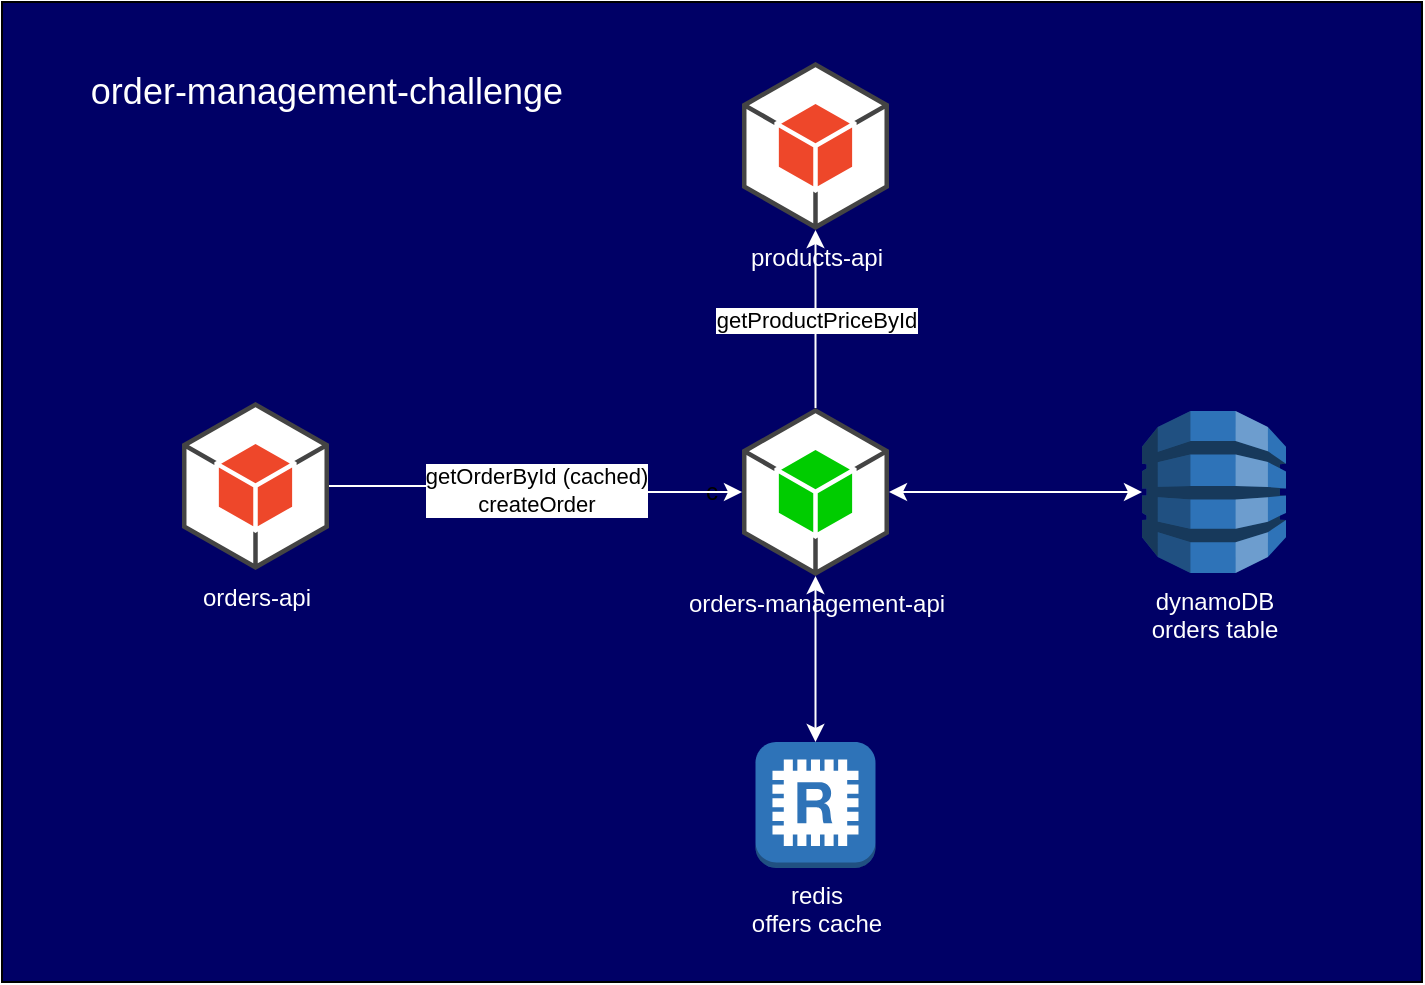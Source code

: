 <mxfile version="24.8.4">
  <diagram name="Página-1" id="thfVGNfcetq1ANdHKdvp">
    <mxGraphModel dx="1434" dy="794" grid="1" gridSize="10" guides="1" tooltips="1" connect="1" arrows="1" fold="1" page="1" pageScale="1" pageWidth="827" pageHeight="1169" math="0" shadow="0">
      <root>
        <mxCell id="0" />
        <mxCell id="1" parent="0" />
        <mxCell id="IKrRBmfiy75GYIZu_ny7-1" value="c" style="rounded=0;whiteSpace=wrap;html=1;fillColor=#000066;" vertex="1" parent="1">
          <mxGeometry x="100" y="110" width="710" height="490" as="geometry" />
        </mxCell>
        <mxCell id="IKrRBmfiy75GYIZu_ny7-18" value="getProductPriceById" style="edgeStyle=orthogonalEdgeStyle;rounded=0;orthogonalLoop=1;jettySize=auto;html=1;fillColor=#FFFFFF;strokeColor=#FFFFFF;" edge="1" parent="1" source="IKrRBmfiy75GYIZu_ny7-2" target="IKrRBmfiy75GYIZu_ny7-14">
          <mxGeometry relative="1" as="geometry" />
        </mxCell>
        <mxCell id="IKrRBmfiy75GYIZu_ny7-2" value="&lt;font color=&quot;#ffffff&quot;&gt;orders-management-api&lt;/font&gt;" style="outlineConnect=0;dashed=0;verticalLabelPosition=bottom;verticalAlign=top;align=center;html=1;shape=mxgraph.aws3.android;fillColor=#00CC00;gradientColor=none;strokeColor=#FFFFFF;" vertex="1" parent="1">
          <mxGeometry x="470" y="313" width="73.5" height="84" as="geometry" />
        </mxCell>
        <mxCell id="IKrRBmfiy75GYIZu_ny7-3" value="&lt;font color=&quot;#ffffff&quot;&gt;dynamoDB&lt;br&gt;orders table&lt;/font&gt;" style="outlineConnect=0;dashed=0;verticalLabelPosition=bottom;verticalAlign=top;align=center;html=1;shape=mxgraph.aws3.dynamo_db;fillColor=#2E73B8;gradientColor=none;" vertex="1" parent="1">
          <mxGeometry x="670" y="314.5" width="72" height="81" as="geometry" />
        </mxCell>
        <mxCell id="IKrRBmfiy75GYIZu_ny7-5" value="&lt;font color=&quot;#ffffff&quot;&gt;redis&lt;/font&gt;&lt;div&gt;&lt;font color=&quot;#ffffff&quot;&gt;offers cache&lt;/font&gt;&lt;/div&gt;" style="outlineConnect=0;dashed=0;verticalLabelPosition=bottom;verticalAlign=top;align=center;html=1;shape=mxgraph.aws3.redis;fillColor=#2E73B8;gradientColor=none;" vertex="1" parent="1">
          <mxGeometry x="476.75" y="480" width="60" height="63" as="geometry" />
        </mxCell>
        <mxCell id="IKrRBmfiy75GYIZu_ny7-14" value="&lt;font color=&quot;#ffffff&quot;&gt;products-api&lt;/font&gt;" style="outlineConnect=0;dashed=0;verticalLabelPosition=bottom;verticalAlign=top;align=center;html=1;shape=mxgraph.aws3.android;fillColor=#EE472A;gradientColor=none;" vertex="1" parent="1">
          <mxGeometry x="470" y="140" width="73.5" height="84" as="geometry" />
        </mxCell>
        <mxCell id="IKrRBmfiy75GYIZu_ny7-16" value="getOrderById (cached)&lt;div&gt;createOrder&lt;/div&gt;" style="edgeStyle=orthogonalEdgeStyle;rounded=0;orthogonalLoop=1;jettySize=auto;html=1;fillColor=#FFFFFF;strokeColor=#FFFFFF;" edge="1" parent="1" source="IKrRBmfiy75GYIZu_ny7-15" target="IKrRBmfiy75GYIZu_ny7-2">
          <mxGeometry relative="1" as="geometry" />
        </mxCell>
        <mxCell id="IKrRBmfiy75GYIZu_ny7-15" value="&lt;font color=&quot;#ffffff&quot;&gt;orders-api&lt;/font&gt;" style="outlineConnect=0;dashed=0;verticalLabelPosition=bottom;verticalAlign=top;align=center;html=1;shape=mxgraph.aws3.android;fillColor=#EE472A;gradientColor=none;" vertex="1" parent="1">
          <mxGeometry x="190" y="310" width="73.5" height="84" as="geometry" />
        </mxCell>
        <mxCell id="IKrRBmfiy75GYIZu_ny7-20" value="&lt;font color=&quot;#ffffff&quot; style=&quot;font-size: 18px;&quot;&gt;order-management-challenge&lt;/font&gt;" style="text;html=1;align=center;verticalAlign=middle;whiteSpace=wrap;rounded=0;" vertex="1" parent="1">
          <mxGeometry x="133.5" y="140" width="256.5" height="30" as="geometry" />
        </mxCell>
        <mxCell id="IKrRBmfiy75GYIZu_ny7-21" value="" style="endArrow=classic;startArrow=classic;html=1;rounded=0;strokeColor=#FFFFFF;entryX=0.5;entryY=1;entryDx=0;entryDy=0;entryPerimeter=0;" edge="1" parent="1" source="IKrRBmfiy75GYIZu_ny7-5" target="IKrRBmfiy75GYIZu_ny7-2">
          <mxGeometry width="50" height="50" relative="1" as="geometry">
            <mxPoint x="390" y="430" as="sourcePoint" />
            <mxPoint x="440" y="380" as="targetPoint" />
          </mxGeometry>
        </mxCell>
        <mxCell id="IKrRBmfiy75GYIZu_ny7-23" value="" style="endArrow=classic;startArrow=classic;html=1;rounded=0;strokeColor=#FFFFFF;exitX=1;exitY=0.5;exitDx=0;exitDy=0;exitPerimeter=0;" edge="1" parent="1" source="IKrRBmfiy75GYIZu_ny7-2" target="IKrRBmfiy75GYIZu_ny7-3">
          <mxGeometry width="50" height="50" relative="1" as="geometry">
            <mxPoint x="517" y="490" as="sourcePoint" />
            <mxPoint x="517" y="407" as="targetPoint" />
          </mxGeometry>
        </mxCell>
      </root>
    </mxGraphModel>
  </diagram>
</mxfile>
